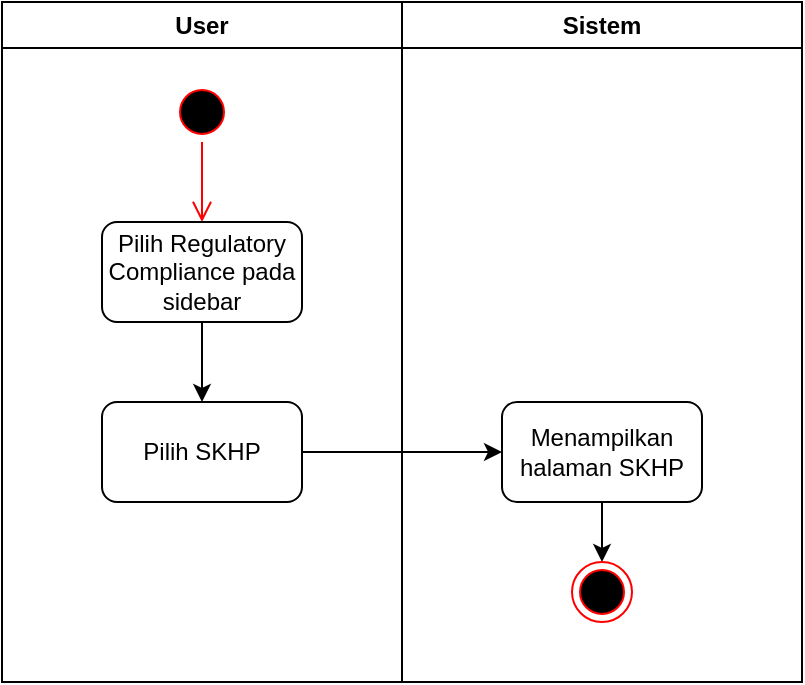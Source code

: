 <mxfile>
    <diagram id="Rn8AVgWHZ9IMjyHzyGus" name="Page-1">
        <mxGraphModel dx="1072" dy="288" grid="1" gridSize="10" guides="1" tooltips="1" connect="1" arrows="1" fold="1" page="1" pageScale="1" pageWidth="850" pageHeight="1100" math="0" shadow="0">
            <root>
                <mxCell id="0"/>
                <mxCell id="1" parent="0"/>
                <mxCell id="2" value="User" style="swimlane;whiteSpace=wrap;html=1;" parent="1" vertex="1">
                    <mxGeometry x="80" y="80" width="200" height="340" as="geometry"/>
                </mxCell>
                <mxCell id="3" value="" style="ellipse;html=1;shape=startState;fillColor=#000000;strokeColor=#ff0000;" parent="2" vertex="1">
                    <mxGeometry x="85" y="40" width="30" height="30" as="geometry"/>
                </mxCell>
                <mxCell id="4" value="" style="edgeStyle=orthogonalEdgeStyle;html=1;verticalAlign=bottom;endArrow=open;endSize=8;strokeColor=#ff0000;entryX=0.5;entryY=0;entryDx=0;entryDy=0;" parent="2" source="3" target="5" edge="1">
                    <mxGeometry relative="1" as="geometry">
                        <mxPoint x="100" y="130" as="targetPoint"/>
                    </mxGeometry>
                </mxCell>
                <mxCell id="17" value="" style="edgeStyle=none;html=1;" edge="1" parent="2" source="5" target="7">
                    <mxGeometry relative="1" as="geometry"/>
                </mxCell>
                <mxCell id="5" value="Pilih Regulatory Compliance pada sidebar" style="rounded=1;whiteSpace=wrap;html=1;" parent="2" vertex="1">
                    <mxGeometry x="50" y="110" width="100" height="50" as="geometry"/>
                </mxCell>
                <mxCell id="7" value="Pilih SKHP" style="rounded=1;whiteSpace=wrap;html=1;" parent="2" vertex="1">
                    <mxGeometry x="50" y="200" width="100" height="50" as="geometry"/>
                </mxCell>
                <mxCell id="9" value="Sistem" style="swimlane;whiteSpace=wrap;html=1;" parent="1" vertex="1">
                    <mxGeometry x="280" y="80" width="200" height="340" as="geometry"/>
                </mxCell>
                <mxCell id="19" value="" style="edgeStyle=none;html=1;" edge="1" parent="9" source="10" target="13">
                    <mxGeometry relative="1" as="geometry"/>
                </mxCell>
                <mxCell id="10" value="Menampilkan halaman SKHP" style="rounded=1;whiteSpace=wrap;html=1;" parent="9" vertex="1">
                    <mxGeometry x="50" y="200" width="100" height="50" as="geometry"/>
                </mxCell>
                <mxCell id="13" value="" style="ellipse;html=1;shape=endState;fillColor=#000000;strokeColor=#ff0000;" parent="9" vertex="1">
                    <mxGeometry x="85" y="280" width="30" height="30" as="geometry"/>
                </mxCell>
                <mxCell id="18" value="" style="edgeStyle=none;html=1;" edge="1" parent="1" source="7" target="10">
                    <mxGeometry relative="1" as="geometry"/>
                </mxCell>
            </root>
        </mxGraphModel>
    </diagram>
</mxfile>